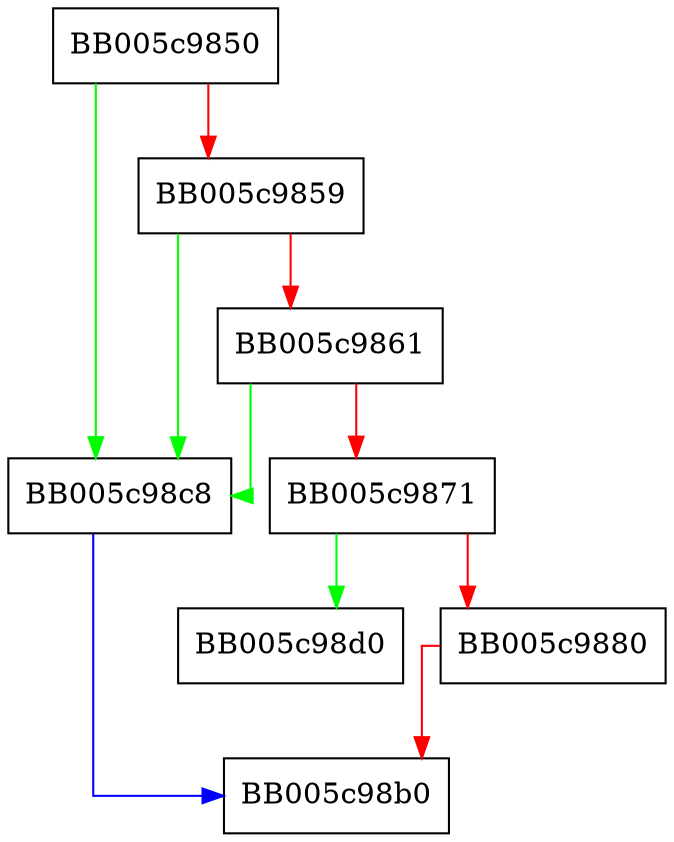 digraph evp_keymgmt_util_make_pkey {
  node [shape="box"];
  graph [splines=ortho];
  BB005c9850 -> BB005c98c8 [color="green"];
  BB005c9850 -> BB005c9859 [color="red"];
  BB005c9859 -> BB005c98c8 [color="green"];
  BB005c9859 -> BB005c9861 [color="red"];
  BB005c9861 -> BB005c98c8 [color="green"];
  BB005c9861 -> BB005c9871 [color="red"];
  BB005c9871 -> BB005c98d0 [color="green"];
  BB005c9871 -> BB005c9880 [color="red"];
  BB005c9880 -> BB005c98b0 [color="red"];
  BB005c98c8 -> BB005c98b0 [color="blue"];
}
